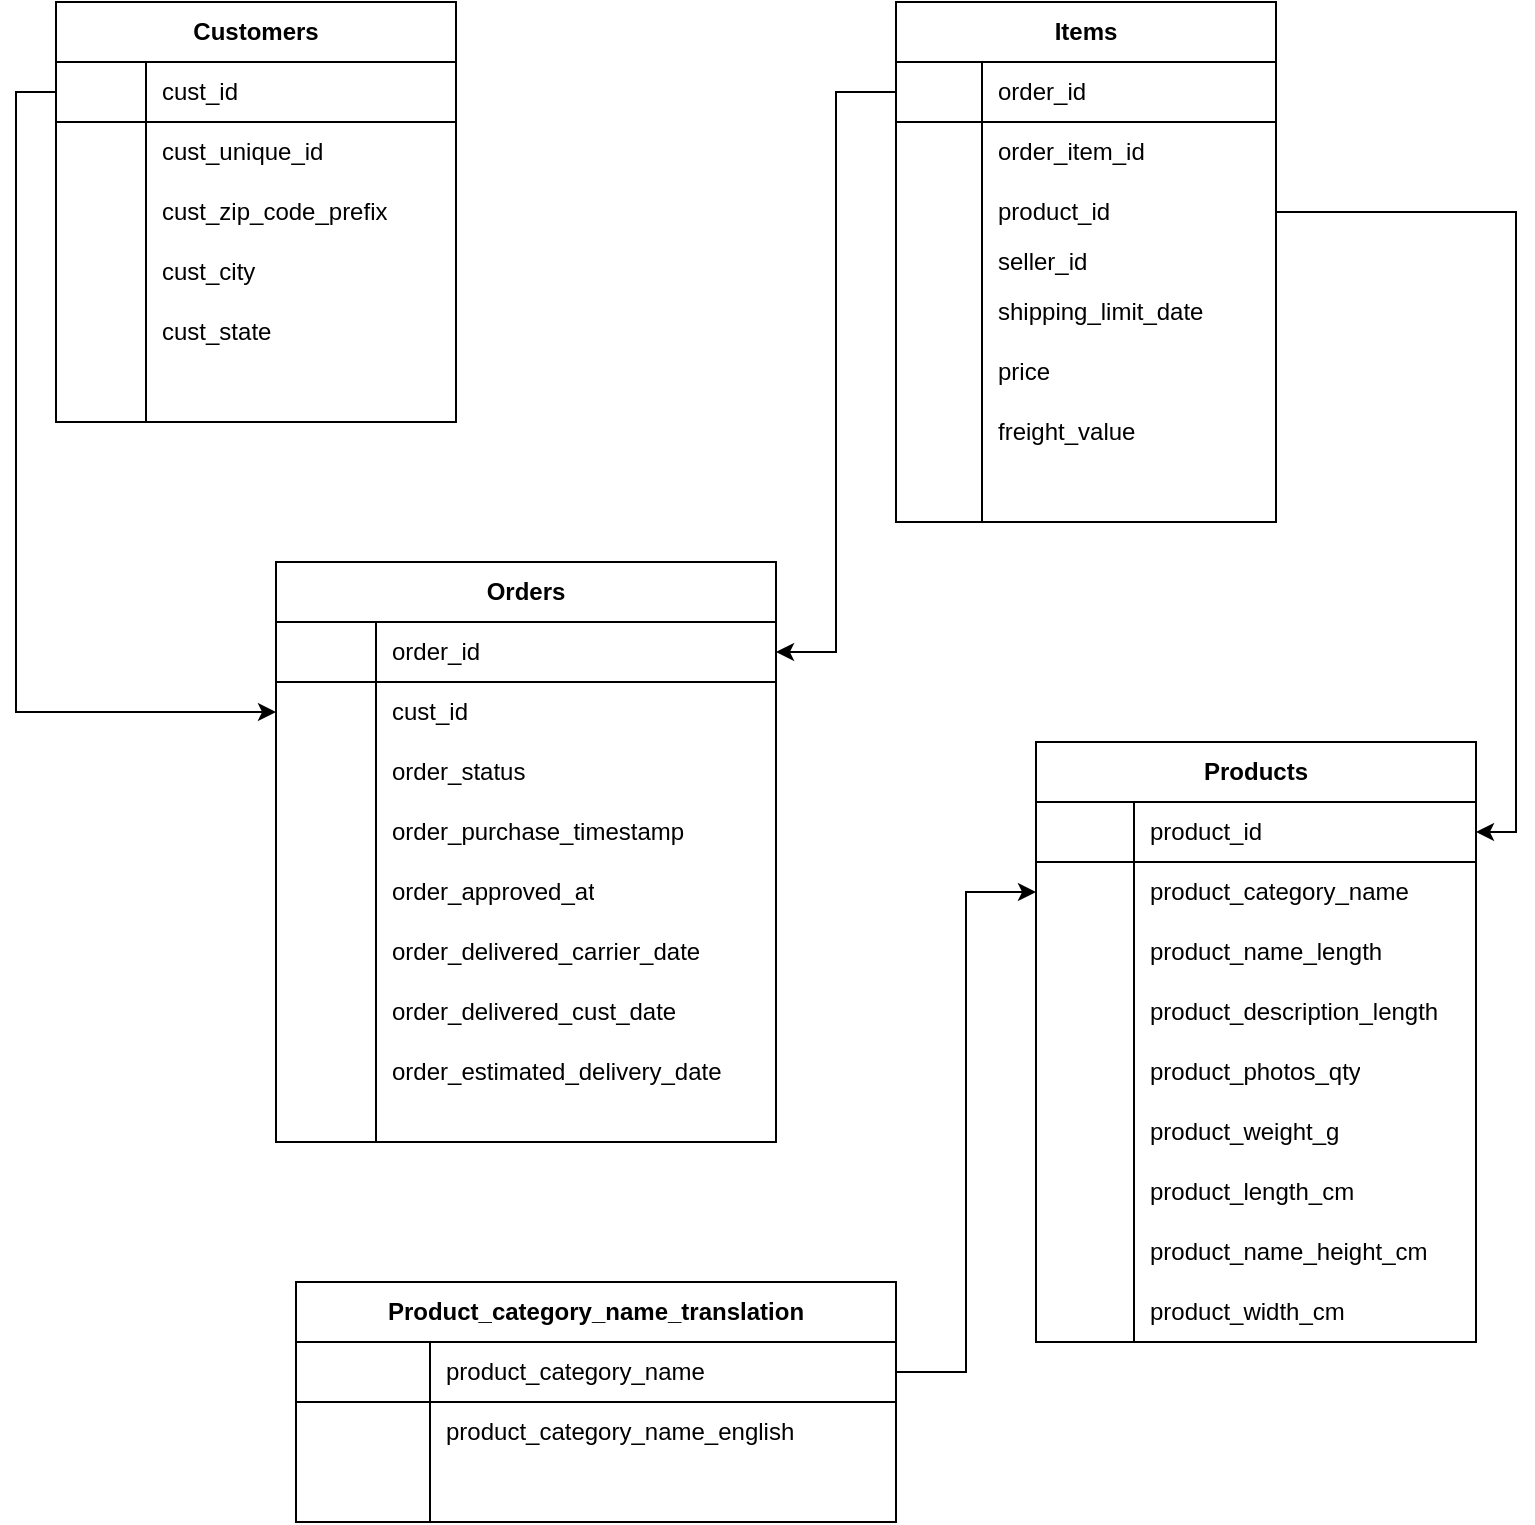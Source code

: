 <mxfile version="14.4.4" type="github">
  <diagram id="C5RBs43oDa-KdzZeNtuy" name="Page-1">
    <mxGraphModel dx="1240" dy="696" grid="1" gridSize="10" guides="1" tooltips="1" connect="1" arrows="1" fold="1" page="1" pageScale="1" pageWidth="827" pageHeight="1169" math="0" shadow="0">
      <root>
        <mxCell id="WIyWlLk6GJQsqaUBKTNV-0" />
        <mxCell id="WIyWlLk6GJQsqaUBKTNV-1" parent="WIyWlLk6GJQsqaUBKTNV-0" />
        <mxCell id="HVK-oZ0yUY1epJZodC2B-87" value="Customers" style="shape=table;html=1;whiteSpace=wrap;startSize=30;container=1;collapsible=0;childLayout=tableLayout;fixedRows=1;rowLines=0;fontStyle=1;align=center;" vertex="1" parent="WIyWlLk6GJQsqaUBKTNV-1">
          <mxGeometry x="80" y="120" width="200" height="210" as="geometry" />
        </mxCell>
        <mxCell id="HVK-oZ0yUY1epJZodC2B-88" value="" style="shape=partialRectangle;html=1;whiteSpace=wrap;collapsible=0;dropTarget=0;pointerEvents=0;fillColor=none;top=0;left=0;bottom=1;right=0;points=[[0,0.5],[1,0.5]];portConstraint=eastwest;" vertex="1" parent="HVK-oZ0yUY1epJZodC2B-87">
          <mxGeometry y="30" width="200" height="30" as="geometry" />
        </mxCell>
        <mxCell id="HVK-oZ0yUY1epJZodC2B-89" value="" style="shape=partialRectangle;html=1;whiteSpace=wrap;connectable=0;fillColor=none;top=0;left=0;bottom=0;right=0;overflow=hidden;" vertex="1" parent="HVK-oZ0yUY1epJZodC2B-88">
          <mxGeometry width="45" height="30" as="geometry" />
        </mxCell>
        <mxCell id="HVK-oZ0yUY1epJZodC2B-90" value="cust_id" style="shape=partialRectangle;html=1;whiteSpace=wrap;connectable=0;fillColor=none;top=0;left=0;bottom=0;right=0;align=left;spacingLeft=6;overflow=hidden;" vertex="1" parent="HVK-oZ0yUY1epJZodC2B-88">
          <mxGeometry x="45" width="155" height="30" as="geometry" />
        </mxCell>
        <mxCell id="HVK-oZ0yUY1epJZodC2B-91" value="" style="shape=partialRectangle;html=1;whiteSpace=wrap;collapsible=0;dropTarget=0;pointerEvents=0;fillColor=none;top=0;left=0;bottom=0;right=0;points=[[0,0.5],[1,0.5]];portConstraint=eastwest;" vertex="1" parent="HVK-oZ0yUY1epJZodC2B-87">
          <mxGeometry y="60" width="200" height="30" as="geometry" />
        </mxCell>
        <mxCell id="HVK-oZ0yUY1epJZodC2B-92" value="" style="shape=partialRectangle;html=1;whiteSpace=wrap;connectable=0;fillColor=none;top=0;left=0;bottom=0;right=0;overflow=hidden;" vertex="1" parent="HVK-oZ0yUY1epJZodC2B-91">
          <mxGeometry width="45" height="30" as="geometry" />
        </mxCell>
        <mxCell id="HVK-oZ0yUY1epJZodC2B-93" value="cust_unique_id" style="shape=partialRectangle;html=1;whiteSpace=wrap;connectable=0;fillColor=none;top=0;left=0;bottom=0;right=0;align=left;spacingLeft=6;overflow=hidden;" vertex="1" parent="HVK-oZ0yUY1epJZodC2B-91">
          <mxGeometry x="45" width="155" height="30" as="geometry" />
        </mxCell>
        <mxCell id="HVK-oZ0yUY1epJZodC2B-94" value="" style="shape=partialRectangle;html=1;whiteSpace=wrap;collapsible=0;dropTarget=0;pointerEvents=0;fillColor=none;top=0;left=0;bottom=0;right=0;points=[[0,0.5],[1,0.5]];portConstraint=eastwest;" vertex="1" parent="HVK-oZ0yUY1epJZodC2B-87">
          <mxGeometry y="90" width="200" height="30" as="geometry" />
        </mxCell>
        <mxCell id="HVK-oZ0yUY1epJZodC2B-95" value="" style="shape=partialRectangle;html=1;whiteSpace=wrap;connectable=0;fillColor=none;top=0;left=0;bottom=0;right=0;overflow=hidden;" vertex="1" parent="HVK-oZ0yUY1epJZodC2B-94">
          <mxGeometry width="45" height="30" as="geometry" />
        </mxCell>
        <mxCell id="HVK-oZ0yUY1epJZodC2B-96" value="cust_zip_code_prefix" style="shape=partialRectangle;html=1;whiteSpace=wrap;connectable=0;fillColor=none;top=0;left=0;bottom=0;right=0;align=left;spacingLeft=6;overflow=hidden;" vertex="1" parent="HVK-oZ0yUY1epJZodC2B-94">
          <mxGeometry x="45" width="155" height="30" as="geometry" />
        </mxCell>
        <mxCell id="HVK-oZ0yUY1epJZodC2B-97" value="" style="shape=partialRectangle;html=1;whiteSpace=wrap;collapsible=0;dropTarget=0;pointerEvents=0;fillColor=none;top=0;left=0;bottom=0;right=0;points=[[0,0.5],[1,0.5]];portConstraint=eastwest;" vertex="1" parent="HVK-oZ0yUY1epJZodC2B-87">
          <mxGeometry y="120" width="200" height="30" as="geometry" />
        </mxCell>
        <mxCell id="HVK-oZ0yUY1epJZodC2B-98" value="" style="shape=partialRectangle;html=1;whiteSpace=wrap;connectable=0;fillColor=none;top=0;left=0;bottom=0;right=0;overflow=hidden;" vertex="1" parent="HVK-oZ0yUY1epJZodC2B-97">
          <mxGeometry width="45" height="30" as="geometry" />
        </mxCell>
        <mxCell id="HVK-oZ0yUY1epJZodC2B-99" value="cust_city" style="shape=partialRectangle;html=1;whiteSpace=wrap;connectable=0;fillColor=none;top=0;left=0;bottom=0;right=0;align=left;spacingLeft=6;overflow=hidden;" vertex="1" parent="HVK-oZ0yUY1epJZodC2B-97">
          <mxGeometry x="45" width="155" height="30" as="geometry" />
        </mxCell>
        <mxCell id="HVK-oZ0yUY1epJZodC2B-113" value="" style="shape=partialRectangle;html=1;whiteSpace=wrap;collapsible=0;dropTarget=0;pointerEvents=0;fillColor=none;top=0;left=0;bottom=0;right=0;points=[[0,0.5],[1,0.5]];portConstraint=eastwest;" vertex="1" parent="HVK-oZ0yUY1epJZodC2B-87">
          <mxGeometry y="150" width="200" height="30" as="geometry" />
        </mxCell>
        <mxCell id="HVK-oZ0yUY1epJZodC2B-114" value="" style="shape=partialRectangle;html=1;whiteSpace=wrap;connectable=0;fillColor=none;top=0;left=0;bottom=0;right=0;overflow=hidden;" vertex="1" parent="HVK-oZ0yUY1epJZodC2B-113">
          <mxGeometry width="45" height="30" as="geometry" />
        </mxCell>
        <mxCell id="HVK-oZ0yUY1epJZodC2B-115" value="cust_state" style="shape=partialRectangle;html=1;whiteSpace=wrap;connectable=0;fillColor=none;top=0;left=0;bottom=0;right=0;align=left;spacingLeft=6;overflow=hidden;" vertex="1" parent="HVK-oZ0yUY1epJZodC2B-113">
          <mxGeometry x="45" width="155" height="30" as="geometry" />
        </mxCell>
        <mxCell id="HVK-oZ0yUY1epJZodC2B-116" value="" style="shape=partialRectangle;html=1;whiteSpace=wrap;collapsible=0;dropTarget=0;pointerEvents=0;fillColor=none;top=0;left=0;bottom=0;right=0;points=[[0,0.5],[1,0.5]];portConstraint=eastwest;" vertex="1" parent="HVK-oZ0yUY1epJZodC2B-87">
          <mxGeometry y="180" width="200" height="30" as="geometry" />
        </mxCell>
        <mxCell id="HVK-oZ0yUY1epJZodC2B-117" value="" style="shape=partialRectangle;html=1;whiteSpace=wrap;connectable=0;fillColor=none;top=0;left=0;bottom=0;right=0;overflow=hidden;" vertex="1" parent="HVK-oZ0yUY1epJZodC2B-116">
          <mxGeometry width="45" height="30" as="geometry" />
        </mxCell>
        <mxCell id="HVK-oZ0yUY1epJZodC2B-118" value="" style="shape=partialRectangle;html=1;whiteSpace=wrap;connectable=0;fillColor=none;top=0;left=0;bottom=0;right=0;align=left;spacingLeft=6;overflow=hidden;" vertex="1" parent="HVK-oZ0yUY1epJZodC2B-116">
          <mxGeometry x="45" width="155" height="30" as="geometry" />
        </mxCell>
        <mxCell id="HVK-oZ0yUY1epJZodC2B-119" value="Items" style="shape=table;html=1;whiteSpace=wrap;startSize=30;container=1;collapsible=0;childLayout=tableLayout;fixedRows=1;rowLines=0;fontStyle=1;align=center;" vertex="1" parent="WIyWlLk6GJQsqaUBKTNV-1">
          <mxGeometry x="500" y="120" width="190" height="260" as="geometry" />
        </mxCell>
        <mxCell id="HVK-oZ0yUY1epJZodC2B-120" value="" style="shape=partialRectangle;html=1;whiteSpace=wrap;collapsible=0;dropTarget=0;pointerEvents=0;fillColor=none;top=0;left=0;bottom=1;right=0;points=[[0,0.5],[1,0.5]];portConstraint=eastwest;" vertex="1" parent="HVK-oZ0yUY1epJZodC2B-119">
          <mxGeometry y="30" width="190" height="30" as="geometry" />
        </mxCell>
        <mxCell id="HVK-oZ0yUY1epJZodC2B-121" value="" style="shape=partialRectangle;html=1;whiteSpace=wrap;connectable=0;fillColor=none;top=0;left=0;bottom=0;right=0;overflow=hidden;" vertex="1" parent="HVK-oZ0yUY1epJZodC2B-120">
          <mxGeometry width="43" height="30" as="geometry" />
        </mxCell>
        <mxCell id="HVK-oZ0yUY1epJZodC2B-122" value="order_id" style="shape=partialRectangle;html=1;whiteSpace=wrap;connectable=0;fillColor=none;top=0;left=0;bottom=0;right=0;align=left;spacingLeft=6;overflow=hidden;" vertex="1" parent="HVK-oZ0yUY1epJZodC2B-120">
          <mxGeometry x="43" width="147" height="30" as="geometry" />
        </mxCell>
        <mxCell id="HVK-oZ0yUY1epJZodC2B-123" value="" style="shape=partialRectangle;html=1;whiteSpace=wrap;collapsible=0;dropTarget=0;pointerEvents=0;fillColor=none;top=0;left=0;bottom=0;right=0;points=[[0,0.5],[1,0.5]];portConstraint=eastwest;" vertex="1" parent="HVK-oZ0yUY1epJZodC2B-119">
          <mxGeometry y="60" width="190" height="30" as="geometry" />
        </mxCell>
        <mxCell id="HVK-oZ0yUY1epJZodC2B-124" value="" style="shape=partialRectangle;html=1;whiteSpace=wrap;connectable=0;fillColor=none;top=0;left=0;bottom=0;right=0;overflow=hidden;" vertex="1" parent="HVK-oZ0yUY1epJZodC2B-123">
          <mxGeometry width="43" height="30" as="geometry" />
        </mxCell>
        <mxCell id="HVK-oZ0yUY1epJZodC2B-125" value="order_item_id" style="shape=partialRectangle;html=1;whiteSpace=wrap;connectable=0;fillColor=none;top=0;left=0;bottom=0;right=0;align=left;spacingLeft=6;overflow=hidden;" vertex="1" parent="HVK-oZ0yUY1epJZodC2B-123">
          <mxGeometry x="43" width="147" height="30" as="geometry" />
        </mxCell>
        <mxCell id="HVK-oZ0yUY1epJZodC2B-126" value="" style="shape=partialRectangle;html=1;whiteSpace=wrap;collapsible=0;dropTarget=0;pointerEvents=0;fillColor=none;top=0;left=0;bottom=0;right=0;points=[[0,0.5],[1,0.5]];portConstraint=eastwest;" vertex="1" parent="HVK-oZ0yUY1epJZodC2B-119">
          <mxGeometry y="90" width="190" height="30" as="geometry" />
        </mxCell>
        <mxCell id="HVK-oZ0yUY1epJZodC2B-127" value="" style="shape=partialRectangle;html=1;whiteSpace=wrap;connectable=0;fillColor=none;top=0;left=0;bottom=0;right=0;overflow=hidden;" vertex="1" parent="HVK-oZ0yUY1epJZodC2B-126">
          <mxGeometry width="43" height="30" as="geometry" />
        </mxCell>
        <mxCell id="HVK-oZ0yUY1epJZodC2B-128" value="product_id" style="shape=partialRectangle;html=1;whiteSpace=wrap;connectable=0;fillColor=none;top=0;left=0;bottom=0;right=0;align=left;spacingLeft=6;overflow=hidden;" vertex="1" parent="HVK-oZ0yUY1epJZodC2B-126">
          <mxGeometry x="43" width="147" height="30" as="geometry" />
        </mxCell>
        <mxCell id="HVK-oZ0yUY1epJZodC2B-129" value="" style="shape=partialRectangle;html=1;whiteSpace=wrap;collapsible=0;dropTarget=0;pointerEvents=0;fillColor=none;top=0;left=0;bottom=0;right=0;points=[[0,0.5],[1,0.5]];portConstraint=eastwest;" vertex="1" parent="HVK-oZ0yUY1epJZodC2B-119">
          <mxGeometry y="120" width="190" height="20" as="geometry" />
        </mxCell>
        <mxCell id="HVK-oZ0yUY1epJZodC2B-130" value="" style="shape=partialRectangle;html=1;whiteSpace=wrap;connectable=0;fillColor=none;top=0;left=0;bottom=0;right=0;overflow=hidden;" vertex="1" parent="HVK-oZ0yUY1epJZodC2B-129">
          <mxGeometry width="43" height="20" as="geometry" />
        </mxCell>
        <mxCell id="HVK-oZ0yUY1epJZodC2B-131" value="seller_id" style="shape=partialRectangle;html=1;whiteSpace=wrap;connectable=0;fillColor=none;top=0;left=0;bottom=0;right=0;align=left;spacingLeft=6;overflow=hidden;" vertex="1" parent="HVK-oZ0yUY1epJZodC2B-129">
          <mxGeometry x="43" width="147" height="20" as="geometry" />
        </mxCell>
        <mxCell id="HVK-oZ0yUY1epJZodC2B-132" value="" style="shape=partialRectangle;html=1;whiteSpace=wrap;collapsible=0;dropTarget=0;pointerEvents=0;fillColor=none;top=0;left=0;bottom=0;right=0;points=[[0,0.5],[1,0.5]];portConstraint=eastwest;" vertex="1" parent="HVK-oZ0yUY1epJZodC2B-119">
          <mxGeometry y="140" width="190" height="30" as="geometry" />
        </mxCell>
        <mxCell id="HVK-oZ0yUY1epJZodC2B-133" value="" style="shape=partialRectangle;html=1;whiteSpace=wrap;connectable=0;fillColor=none;top=0;left=0;bottom=0;right=0;overflow=hidden;" vertex="1" parent="HVK-oZ0yUY1epJZodC2B-132">
          <mxGeometry width="43" height="30" as="geometry" />
        </mxCell>
        <mxCell id="HVK-oZ0yUY1epJZodC2B-134" value="shipping_limit_date" style="shape=partialRectangle;html=1;whiteSpace=wrap;connectable=0;fillColor=none;top=0;left=0;bottom=0;right=0;align=left;spacingLeft=6;overflow=hidden;" vertex="1" parent="HVK-oZ0yUY1epJZodC2B-132">
          <mxGeometry x="43" width="147" height="30" as="geometry" />
        </mxCell>
        <mxCell id="HVK-oZ0yUY1epJZodC2B-141" value="" style="shape=partialRectangle;html=1;whiteSpace=wrap;collapsible=0;dropTarget=0;pointerEvents=0;fillColor=none;top=0;left=0;bottom=0;right=0;points=[[0,0.5],[1,0.5]];portConstraint=eastwest;" vertex="1" parent="HVK-oZ0yUY1epJZodC2B-119">
          <mxGeometry y="170" width="190" height="30" as="geometry" />
        </mxCell>
        <mxCell id="HVK-oZ0yUY1epJZodC2B-142" value="" style="shape=partialRectangle;html=1;whiteSpace=wrap;connectable=0;fillColor=none;top=0;left=0;bottom=0;right=0;overflow=hidden;" vertex="1" parent="HVK-oZ0yUY1epJZodC2B-141">
          <mxGeometry width="43" height="30" as="geometry" />
        </mxCell>
        <mxCell id="HVK-oZ0yUY1epJZodC2B-143" value="price" style="shape=partialRectangle;html=1;whiteSpace=wrap;connectable=0;fillColor=none;top=0;left=0;bottom=0;right=0;align=left;spacingLeft=6;overflow=hidden;" vertex="1" parent="HVK-oZ0yUY1epJZodC2B-141">
          <mxGeometry x="43" width="147" height="30" as="geometry" />
        </mxCell>
        <mxCell id="HVK-oZ0yUY1epJZodC2B-172" value="" style="shape=partialRectangle;html=1;whiteSpace=wrap;collapsible=0;dropTarget=0;pointerEvents=0;fillColor=none;top=0;left=0;bottom=0;right=0;points=[[0,0.5],[1,0.5]];portConstraint=eastwest;" vertex="1" parent="HVK-oZ0yUY1epJZodC2B-119">
          <mxGeometry y="200" width="190" height="30" as="geometry" />
        </mxCell>
        <mxCell id="HVK-oZ0yUY1epJZodC2B-173" value="" style="shape=partialRectangle;html=1;whiteSpace=wrap;connectable=0;fillColor=none;top=0;left=0;bottom=0;right=0;overflow=hidden;" vertex="1" parent="HVK-oZ0yUY1epJZodC2B-172">
          <mxGeometry width="43" height="30" as="geometry" />
        </mxCell>
        <mxCell id="HVK-oZ0yUY1epJZodC2B-174" value="freight_value" style="shape=partialRectangle;html=1;whiteSpace=wrap;connectable=0;fillColor=none;top=0;left=0;bottom=0;right=0;align=left;spacingLeft=6;overflow=hidden;" vertex="1" parent="HVK-oZ0yUY1epJZodC2B-172">
          <mxGeometry x="43" width="147" height="30" as="geometry" />
        </mxCell>
        <mxCell id="HVK-oZ0yUY1epJZodC2B-135" value="" style="shape=partialRectangle;html=1;whiteSpace=wrap;collapsible=0;dropTarget=0;pointerEvents=0;fillColor=none;top=0;left=0;bottom=0;right=0;points=[[0,0.5],[1,0.5]];portConstraint=eastwest;" vertex="1" parent="HVK-oZ0yUY1epJZodC2B-119">
          <mxGeometry y="230" width="190" height="30" as="geometry" />
        </mxCell>
        <mxCell id="HVK-oZ0yUY1epJZodC2B-136" value="" style="shape=partialRectangle;html=1;whiteSpace=wrap;connectable=0;fillColor=none;top=0;left=0;bottom=0;right=0;overflow=hidden;" vertex="1" parent="HVK-oZ0yUY1epJZodC2B-135">
          <mxGeometry width="43" height="30" as="geometry" />
        </mxCell>
        <mxCell id="HVK-oZ0yUY1epJZodC2B-137" value="" style="shape=partialRectangle;html=1;whiteSpace=wrap;connectable=0;fillColor=none;top=0;left=0;bottom=0;right=0;align=left;spacingLeft=6;overflow=hidden;" vertex="1" parent="HVK-oZ0yUY1epJZodC2B-135">
          <mxGeometry x="43" width="147" height="30" as="geometry" />
        </mxCell>
        <mxCell id="HVK-oZ0yUY1epJZodC2B-144" value="Orders" style="shape=table;html=1;whiteSpace=wrap;startSize=30;container=1;collapsible=0;childLayout=tableLayout;fixedRows=1;rowLines=0;fontStyle=1;align=center;" vertex="1" parent="WIyWlLk6GJQsqaUBKTNV-1">
          <mxGeometry x="190" y="400" width="250" height="290" as="geometry" />
        </mxCell>
        <mxCell id="HVK-oZ0yUY1epJZodC2B-145" value="" style="shape=partialRectangle;html=1;whiteSpace=wrap;collapsible=0;dropTarget=0;pointerEvents=0;fillColor=none;top=0;left=0;bottom=1;right=0;points=[[0,0.5],[1,0.5]];portConstraint=eastwest;" vertex="1" parent="HVK-oZ0yUY1epJZodC2B-144">
          <mxGeometry y="30" width="250" height="30" as="geometry" />
        </mxCell>
        <mxCell id="HVK-oZ0yUY1epJZodC2B-146" value="" style="shape=partialRectangle;html=1;whiteSpace=wrap;connectable=0;fillColor=none;top=0;left=0;bottom=0;right=0;overflow=hidden;" vertex="1" parent="HVK-oZ0yUY1epJZodC2B-145">
          <mxGeometry width="50" height="30" as="geometry" />
        </mxCell>
        <mxCell id="HVK-oZ0yUY1epJZodC2B-147" value="order_id" style="shape=partialRectangle;html=1;whiteSpace=wrap;connectable=0;fillColor=none;top=0;left=0;bottom=0;right=0;align=left;spacingLeft=6;overflow=hidden;" vertex="1" parent="HVK-oZ0yUY1epJZodC2B-145">
          <mxGeometry x="50" width="200" height="30" as="geometry" />
        </mxCell>
        <mxCell id="HVK-oZ0yUY1epJZodC2B-148" value="" style="shape=partialRectangle;html=1;whiteSpace=wrap;collapsible=0;dropTarget=0;pointerEvents=0;fillColor=none;top=0;left=0;bottom=0;right=0;points=[[0,0.5],[1,0.5]];portConstraint=eastwest;" vertex="1" parent="HVK-oZ0yUY1epJZodC2B-144">
          <mxGeometry y="60" width="250" height="30" as="geometry" />
        </mxCell>
        <mxCell id="HVK-oZ0yUY1epJZodC2B-149" value="" style="shape=partialRectangle;html=1;whiteSpace=wrap;connectable=0;fillColor=none;top=0;left=0;bottom=0;right=0;overflow=hidden;" vertex="1" parent="HVK-oZ0yUY1epJZodC2B-148">
          <mxGeometry width="50" height="30" as="geometry" />
        </mxCell>
        <mxCell id="HVK-oZ0yUY1epJZodC2B-150" value="cust_id" style="shape=partialRectangle;html=1;whiteSpace=wrap;connectable=0;fillColor=none;top=0;left=0;bottom=0;right=0;align=left;spacingLeft=6;overflow=hidden;" vertex="1" parent="HVK-oZ0yUY1epJZodC2B-148">
          <mxGeometry x="50" width="200" height="30" as="geometry" />
        </mxCell>
        <mxCell id="HVK-oZ0yUY1epJZodC2B-151" value="" style="shape=partialRectangle;html=1;whiteSpace=wrap;collapsible=0;dropTarget=0;pointerEvents=0;fillColor=none;top=0;left=0;bottom=0;right=0;points=[[0,0.5],[1,0.5]];portConstraint=eastwest;" vertex="1" parent="HVK-oZ0yUY1epJZodC2B-144">
          <mxGeometry y="90" width="250" height="30" as="geometry" />
        </mxCell>
        <mxCell id="HVK-oZ0yUY1epJZodC2B-152" value="" style="shape=partialRectangle;html=1;whiteSpace=wrap;connectable=0;fillColor=none;top=0;left=0;bottom=0;right=0;overflow=hidden;" vertex="1" parent="HVK-oZ0yUY1epJZodC2B-151">
          <mxGeometry width="50" height="30" as="geometry" />
        </mxCell>
        <mxCell id="HVK-oZ0yUY1epJZodC2B-153" value="order_status" style="shape=partialRectangle;html=1;whiteSpace=wrap;connectable=0;fillColor=none;top=0;left=0;bottom=0;right=0;align=left;spacingLeft=6;overflow=hidden;" vertex="1" parent="HVK-oZ0yUY1epJZodC2B-151">
          <mxGeometry x="50" width="200" height="30" as="geometry" />
        </mxCell>
        <mxCell id="HVK-oZ0yUY1epJZodC2B-154" value="" style="shape=partialRectangle;html=1;whiteSpace=wrap;collapsible=0;dropTarget=0;pointerEvents=0;fillColor=none;top=0;left=0;bottom=0;right=0;points=[[0,0.5],[1,0.5]];portConstraint=eastwest;" vertex="1" parent="HVK-oZ0yUY1epJZodC2B-144">
          <mxGeometry y="120" width="250" height="30" as="geometry" />
        </mxCell>
        <mxCell id="HVK-oZ0yUY1epJZodC2B-155" value="" style="shape=partialRectangle;html=1;whiteSpace=wrap;connectable=0;fillColor=none;top=0;left=0;bottom=0;right=0;overflow=hidden;" vertex="1" parent="HVK-oZ0yUY1epJZodC2B-154">
          <mxGeometry width="50" height="30" as="geometry" />
        </mxCell>
        <mxCell id="HVK-oZ0yUY1epJZodC2B-156" value="order_purchase_timestamp" style="shape=partialRectangle;html=1;whiteSpace=wrap;connectable=0;fillColor=none;top=0;left=0;bottom=0;right=0;align=left;spacingLeft=6;overflow=hidden;" vertex="1" parent="HVK-oZ0yUY1epJZodC2B-154">
          <mxGeometry x="50" width="200" height="30" as="geometry" />
        </mxCell>
        <mxCell id="HVK-oZ0yUY1epJZodC2B-157" value="" style="shape=partialRectangle;html=1;whiteSpace=wrap;collapsible=0;dropTarget=0;pointerEvents=0;fillColor=none;top=0;left=0;bottom=0;right=0;points=[[0,0.5],[1,0.5]];portConstraint=eastwest;" vertex="1" parent="HVK-oZ0yUY1epJZodC2B-144">
          <mxGeometry y="150" width="250" height="30" as="geometry" />
        </mxCell>
        <mxCell id="HVK-oZ0yUY1epJZodC2B-158" value="" style="shape=partialRectangle;html=1;whiteSpace=wrap;connectable=0;fillColor=none;top=0;left=0;bottom=0;right=0;overflow=hidden;" vertex="1" parent="HVK-oZ0yUY1epJZodC2B-157">
          <mxGeometry width="50" height="30" as="geometry" />
        </mxCell>
        <mxCell id="HVK-oZ0yUY1epJZodC2B-159" value="order_approved_at" style="shape=partialRectangle;html=1;whiteSpace=wrap;connectable=0;fillColor=none;top=0;left=0;bottom=0;right=0;align=left;spacingLeft=6;overflow=hidden;" vertex="1" parent="HVK-oZ0yUY1epJZodC2B-157">
          <mxGeometry x="50" width="200" height="30" as="geometry" />
        </mxCell>
        <mxCell id="HVK-oZ0yUY1epJZodC2B-175" value="" style="shape=partialRectangle;html=1;whiteSpace=wrap;collapsible=0;dropTarget=0;pointerEvents=0;fillColor=none;top=0;left=0;bottom=0;right=0;points=[[0,0.5],[1,0.5]];portConstraint=eastwest;" vertex="1" parent="HVK-oZ0yUY1epJZodC2B-144">
          <mxGeometry y="180" width="250" height="30" as="geometry" />
        </mxCell>
        <mxCell id="HVK-oZ0yUY1epJZodC2B-176" value="" style="shape=partialRectangle;html=1;whiteSpace=wrap;connectable=0;fillColor=none;top=0;left=0;bottom=0;right=0;overflow=hidden;" vertex="1" parent="HVK-oZ0yUY1epJZodC2B-175">
          <mxGeometry width="50" height="30" as="geometry" />
        </mxCell>
        <mxCell id="HVK-oZ0yUY1epJZodC2B-177" value="order_delivered_carrier_date" style="shape=partialRectangle;html=1;whiteSpace=wrap;connectable=0;fillColor=none;top=0;left=0;bottom=0;right=0;align=left;spacingLeft=6;overflow=hidden;" vertex="1" parent="HVK-oZ0yUY1epJZodC2B-175">
          <mxGeometry x="50" width="200" height="30" as="geometry" />
        </mxCell>
        <mxCell id="HVK-oZ0yUY1epJZodC2B-160" value="" style="shape=partialRectangle;html=1;whiteSpace=wrap;collapsible=0;dropTarget=0;pointerEvents=0;fillColor=none;top=0;left=0;bottom=0;right=0;points=[[0,0.5],[1,0.5]];portConstraint=eastwest;" vertex="1" parent="HVK-oZ0yUY1epJZodC2B-144">
          <mxGeometry y="210" width="250" height="30" as="geometry" />
        </mxCell>
        <mxCell id="HVK-oZ0yUY1epJZodC2B-161" value="" style="shape=partialRectangle;html=1;whiteSpace=wrap;connectable=0;fillColor=none;top=0;left=0;bottom=0;right=0;overflow=hidden;" vertex="1" parent="HVK-oZ0yUY1epJZodC2B-160">
          <mxGeometry width="50" height="30" as="geometry" />
        </mxCell>
        <mxCell id="HVK-oZ0yUY1epJZodC2B-162" value="order_delivered_cust_date" style="shape=partialRectangle;html=1;whiteSpace=wrap;connectable=0;fillColor=none;top=0;left=0;bottom=0;right=0;align=left;spacingLeft=6;overflow=hidden;" vertex="1" parent="HVK-oZ0yUY1epJZodC2B-160">
          <mxGeometry x="50" width="200" height="30" as="geometry" />
        </mxCell>
        <mxCell id="HVK-oZ0yUY1epJZodC2B-178" value="" style="shape=partialRectangle;html=1;whiteSpace=wrap;collapsible=0;dropTarget=0;pointerEvents=0;fillColor=none;top=0;left=0;bottom=0;right=0;points=[[0,0.5],[1,0.5]];portConstraint=eastwest;" vertex="1" parent="HVK-oZ0yUY1epJZodC2B-144">
          <mxGeometry y="240" width="250" height="30" as="geometry" />
        </mxCell>
        <mxCell id="HVK-oZ0yUY1epJZodC2B-179" value="" style="shape=partialRectangle;html=1;whiteSpace=wrap;connectable=0;fillColor=none;top=0;left=0;bottom=0;right=0;overflow=hidden;" vertex="1" parent="HVK-oZ0yUY1epJZodC2B-178">
          <mxGeometry width="50" height="30" as="geometry" />
        </mxCell>
        <mxCell id="HVK-oZ0yUY1epJZodC2B-180" value="order_estimated_delivery_date" style="shape=partialRectangle;html=1;whiteSpace=wrap;connectable=0;fillColor=none;top=0;left=0;bottom=0;right=0;align=left;spacingLeft=6;overflow=hidden;" vertex="1" parent="HVK-oZ0yUY1epJZodC2B-178">
          <mxGeometry x="50" width="200" height="30" as="geometry" />
        </mxCell>
        <mxCell id="HVK-oZ0yUY1epJZodC2B-163" value="" style="shape=partialRectangle;html=1;whiteSpace=wrap;collapsible=0;dropTarget=0;pointerEvents=0;fillColor=none;top=0;left=0;bottom=0;right=0;points=[[0,0.5],[1,0.5]];portConstraint=eastwest;" vertex="1" parent="HVK-oZ0yUY1epJZodC2B-144">
          <mxGeometry y="270" width="250" height="20" as="geometry" />
        </mxCell>
        <mxCell id="HVK-oZ0yUY1epJZodC2B-164" value="" style="shape=partialRectangle;html=1;whiteSpace=wrap;connectable=0;fillColor=none;top=0;left=0;bottom=0;right=0;overflow=hidden;" vertex="1" parent="HVK-oZ0yUY1epJZodC2B-163">
          <mxGeometry width="50" height="20" as="geometry" />
        </mxCell>
        <mxCell id="HVK-oZ0yUY1epJZodC2B-165" value="" style="shape=partialRectangle;html=1;whiteSpace=wrap;connectable=0;fillColor=none;top=0;left=0;bottom=0;right=0;align=left;spacingLeft=6;overflow=hidden;" vertex="1" parent="HVK-oZ0yUY1epJZodC2B-163">
          <mxGeometry x="50" width="200" height="20" as="geometry" />
        </mxCell>
        <mxCell id="HVK-oZ0yUY1epJZodC2B-181" value="Products" style="shape=table;html=1;whiteSpace=wrap;startSize=30;container=1;collapsible=0;childLayout=tableLayout;fixedRows=1;rowLines=0;fontStyle=1;align=center;" vertex="1" parent="WIyWlLk6GJQsqaUBKTNV-1">
          <mxGeometry x="570" y="490" width="220" height="300" as="geometry" />
        </mxCell>
        <mxCell id="HVK-oZ0yUY1epJZodC2B-182" value="" style="shape=partialRectangle;html=1;whiteSpace=wrap;collapsible=0;dropTarget=0;pointerEvents=0;fillColor=none;top=0;left=0;bottom=1;right=0;points=[[0,0.5],[1,0.5]];portConstraint=eastwest;" vertex="1" parent="HVK-oZ0yUY1epJZodC2B-181">
          <mxGeometry y="30" width="220" height="30" as="geometry" />
        </mxCell>
        <mxCell id="HVK-oZ0yUY1epJZodC2B-183" value="" style="shape=partialRectangle;html=1;whiteSpace=wrap;connectable=0;fillColor=none;top=0;left=0;bottom=0;right=0;overflow=hidden;" vertex="1" parent="HVK-oZ0yUY1epJZodC2B-182">
          <mxGeometry width="49" height="30" as="geometry" />
        </mxCell>
        <mxCell id="HVK-oZ0yUY1epJZodC2B-184" value="product_id" style="shape=partialRectangle;html=1;whiteSpace=wrap;connectable=0;fillColor=none;top=0;left=0;bottom=0;right=0;align=left;spacingLeft=6;overflow=hidden;" vertex="1" parent="HVK-oZ0yUY1epJZodC2B-182">
          <mxGeometry x="49" width="171" height="30" as="geometry" />
        </mxCell>
        <mxCell id="HVK-oZ0yUY1epJZodC2B-185" value="" style="shape=partialRectangle;html=1;whiteSpace=wrap;collapsible=0;dropTarget=0;pointerEvents=0;fillColor=none;top=0;left=0;bottom=0;right=0;points=[[0,0.5],[1,0.5]];portConstraint=eastwest;" vertex="1" parent="HVK-oZ0yUY1epJZodC2B-181">
          <mxGeometry y="60" width="220" height="30" as="geometry" />
        </mxCell>
        <mxCell id="HVK-oZ0yUY1epJZodC2B-186" value="" style="shape=partialRectangle;html=1;whiteSpace=wrap;connectable=0;fillColor=none;top=0;left=0;bottom=0;right=0;overflow=hidden;" vertex="1" parent="HVK-oZ0yUY1epJZodC2B-185">
          <mxGeometry width="49" height="30" as="geometry" />
        </mxCell>
        <mxCell id="HVK-oZ0yUY1epJZodC2B-187" value="product_category_name" style="shape=partialRectangle;html=1;whiteSpace=wrap;connectable=0;fillColor=none;top=0;left=0;bottom=0;right=0;align=left;spacingLeft=6;overflow=hidden;" vertex="1" parent="HVK-oZ0yUY1epJZodC2B-185">
          <mxGeometry x="49" width="171" height="30" as="geometry" />
        </mxCell>
        <mxCell id="HVK-oZ0yUY1epJZodC2B-188" value="" style="shape=partialRectangle;html=1;whiteSpace=wrap;collapsible=0;dropTarget=0;pointerEvents=0;fillColor=none;top=0;left=0;bottom=0;right=0;points=[[0,0.5],[1,0.5]];portConstraint=eastwest;" vertex="1" parent="HVK-oZ0yUY1epJZodC2B-181">
          <mxGeometry y="90" width="220" height="30" as="geometry" />
        </mxCell>
        <mxCell id="HVK-oZ0yUY1epJZodC2B-189" value="" style="shape=partialRectangle;html=1;whiteSpace=wrap;connectable=0;fillColor=none;top=0;left=0;bottom=0;right=0;overflow=hidden;" vertex="1" parent="HVK-oZ0yUY1epJZodC2B-188">
          <mxGeometry width="49" height="30" as="geometry" />
        </mxCell>
        <mxCell id="HVK-oZ0yUY1epJZodC2B-190" value="product_name_length" style="shape=partialRectangle;html=1;whiteSpace=wrap;connectable=0;fillColor=none;top=0;left=0;bottom=0;right=0;align=left;spacingLeft=6;overflow=hidden;" vertex="1" parent="HVK-oZ0yUY1epJZodC2B-188">
          <mxGeometry x="49" width="171" height="30" as="geometry" />
        </mxCell>
        <mxCell id="HVK-oZ0yUY1epJZodC2B-191" value="" style="shape=partialRectangle;html=1;whiteSpace=wrap;collapsible=0;dropTarget=0;pointerEvents=0;fillColor=none;top=0;left=0;bottom=0;right=0;points=[[0,0.5],[1,0.5]];portConstraint=eastwest;" vertex="1" parent="HVK-oZ0yUY1epJZodC2B-181">
          <mxGeometry y="120" width="220" height="30" as="geometry" />
        </mxCell>
        <mxCell id="HVK-oZ0yUY1epJZodC2B-192" value="" style="shape=partialRectangle;html=1;whiteSpace=wrap;connectable=0;fillColor=none;top=0;left=0;bottom=0;right=0;overflow=hidden;" vertex="1" parent="HVK-oZ0yUY1epJZodC2B-191">
          <mxGeometry width="49" height="30" as="geometry" />
        </mxCell>
        <mxCell id="HVK-oZ0yUY1epJZodC2B-193" value="product_description_length" style="shape=partialRectangle;html=1;whiteSpace=wrap;connectable=0;fillColor=none;top=0;left=0;bottom=0;right=0;align=left;spacingLeft=6;overflow=hidden;" vertex="1" parent="HVK-oZ0yUY1epJZodC2B-191">
          <mxGeometry x="49" width="171" height="30" as="geometry" />
        </mxCell>
        <mxCell id="HVK-oZ0yUY1epJZodC2B-194" value="" style="shape=partialRectangle;html=1;whiteSpace=wrap;collapsible=0;dropTarget=0;pointerEvents=0;fillColor=none;top=0;left=0;bottom=0;right=0;points=[[0,0.5],[1,0.5]];portConstraint=eastwest;" vertex="1" parent="HVK-oZ0yUY1epJZodC2B-181">
          <mxGeometry y="150" width="220" height="30" as="geometry" />
        </mxCell>
        <mxCell id="HVK-oZ0yUY1epJZodC2B-195" value="" style="shape=partialRectangle;html=1;whiteSpace=wrap;connectable=0;fillColor=none;top=0;left=0;bottom=0;right=0;overflow=hidden;" vertex="1" parent="HVK-oZ0yUY1epJZodC2B-194">
          <mxGeometry width="49" height="30" as="geometry" />
        </mxCell>
        <mxCell id="HVK-oZ0yUY1epJZodC2B-196" value="product_photos_qty" style="shape=partialRectangle;html=1;whiteSpace=wrap;connectable=0;fillColor=none;top=0;left=0;bottom=0;right=0;align=left;spacingLeft=6;overflow=hidden;" vertex="1" parent="HVK-oZ0yUY1epJZodC2B-194">
          <mxGeometry x="49" width="171" height="30" as="geometry" />
        </mxCell>
        <mxCell id="HVK-oZ0yUY1epJZodC2B-197" value="" style="shape=partialRectangle;html=1;whiteSpace=wrap;collapsible=0;dropTarget=0;pointerEvents=0;fillColor=none;top=0;left=0;bottom=0;right=0;points=[[0,0.5],[1,0.5]];portConstraint=eastwest;" vertex="1" parent="HVK-oZ0yUY1epJZodC2B-181">
          <mxGeometry y="180" width="220" height="30" as="geometry" />
        </mxCell>
        <mxCell id="HVK-oZ0yUY1epJZodC2B-198" value="" style="shape=partialRectangle;html=1;whiteSpace=wrap;connectable=0;fillColor=none;top=0;left=0;bottom=0;right=0;overflow=hidden;" vertex="1" parent="HVK-oZ0yUY1epJZodC2B-197">
          <mxGeometry width="49" height="30" as="geometry" />
        </mxCell>
        <mxCell id="HVK-oZ0yUY1epJZodC2B-199" value="product_weight_g" style="shape=partialRectangle;html=1;whiteSpace=wrap;connectable=0;fillColor=none;top=0;left=0;bottom=0;right=0;align=left;spacingLeft=6;overflow=hidden;" vertex="1" parent="HVK-oZ0yUY1epJZodC2B-197">
          <mxGeometry x="49" width="171" height="30" as="geometry" />
        </mxCell>
        <mxCell id="HVK-oZ0yUY1epJZodC2B-200" value="" style="shape=partialRectangle;html=1;whiteSpace=wrap;collapsible=0;dropTarget=0;pointerEvents=0;fillColor=none;top=0;left=0;bottom=0;right=0;points=[[0,0.5],[1,0.5]];portConstraint=eastwest;" vertex="1" parent="HVK-oZ0yUY1epJZodC2B-181">
          <mxGeometry y="210" width="220" height="30" as="geometry" />
        </mxCell>
        <mxCell id="HVK-oZ0yUY1epJZodC2B-201" value="" style="shape=partialRectangle;html=1;whiteSpace=wrap;connectable=0;fillColor=none;top=0;left=0;bottom=0;right=0;overflow=hidden;" vertex="1" parent="HVK-oZ0yUY1epJZodC2B-200">
          <mxGeometry width="49" height="30" as="geometry" />
        </mxCell>
        <mxCell id="HVK-oZ0yUY1epJZodC2B-202" value="product_length_cm" style="shape=partialRectangle;html=1;whiteSpace=wrap;connectable=0;fillColor=none;top=0;left=0;bottom=0;right=0;align=left;spacingLeft=6;overflow=hidden;" vertex="1" parent="HVK-oZ0yUY1epJZodC2B-200">
          <mxGeometry x="49" width="171" height="30" as="geometry" />
        </mxCell>
        <mxCell id="HVK-oZ0yUY1epJZodC2B-203" value="" style="shape=partialRectangle;html=1;whiteSpace=wrap;collapsible=0;dropTarget=0;pointerEvents=0;fillColor=none;top=0;left=0;bottom=0;right=0;points=[[0,0.5],[1,0.5]];portConstraint=eastwest;" vertex="1" parent="HVK-oZ0yUY1epJZodC2B-181">
          <mxGeometry y="240" width="220" height="30" as="geometry" />
        </mxCell>
        <mxCell id="HVK-oZ0yUY1epJZodC2B-204" value="" style="shape=partialRectangle;html=1;whiteSpace=wrap;connectable=0;fillColor=none;top=0;left=0;bottom=0;right=0;overflow=hidden;" vertex="1" parent="HVK-oZ0yUY1epJZodC2B-203">
          <mxGeometry width="49" height="30" as="geometry" />
        </mxCell>
        <mxCell id="HVK-oZ0yUY1epJZodC2B-205" value="product_name_height_cm" style="shape=partialRectangle;html=1;whiteSpace=wrap;connectable=0;fillColor=none;top=0;left=0;bottom=0;right=0;align=left;spacingLeft=6;overflow=hidden;" vertex="1" parent="HVK-oZ0yUY1epJZodC2B-203">
          <mxGeometry x="49" width="171" height="30" as="geometry" />
        </mxCell>
        <mxCell id="HVK-oZ0yUY1epJZodC2B-206" value="" style="shape=partialRectangle;html=1;whiteSpace=wrap;collapsible=0;dropTarget=0;pointerEvents=0;fillColor=none;top=0;left=0;bottom=0;right=0;points=[[0,0.5],[1,0.5]];portConstraint=eastwest;" vertex="1" parent="HVK-oZ0yUY1epJZodC2B-181">
          <mxGeometry y="270" width="220" height="30" as="geometry" />
        </mxCell>
        <mxCell id="HVK-oZ0yUY1epJZodC2B-207" value="" style="shape=partialRectangle;html=1;whiteSpace=wrap;connectable=0;fillColor=none;top=0;left=0;bottom=0;right=0;overflow=hidden;" vertex="1" parent="HVK-oZ0yUY1epJZodC2B-206">
          <mxGeometry width="49" height="30" as="geometry" />
        </mxCell>
        <mxCell id="HVK-oZ0yUY1epJZodC2B-208" value="product_width_cm" style="shape=partialRectangle;html=1;whiteSpace=wrap;connectable=0;fillColor=none;top=0;left=0;bottom=0;right=0;align=left;spacingLeft=6;overflow=hidden;" vertex="1" parent="HVK-oZ0yUY1epJZodC2B-206">
          <mxGeometry x="49" width="171" height="30" as="geometry" />
        </mxCell>
        <mxCell id="HVK-oZ0yUY1epJZodC2B-209" value="Product_category_name_translation" style="shape=table;html=1;whiteSpace=wrap;startSize=30;container=1;collapsible=0;childLayout=tableLayout;fixedRows=1;rowLines=0;fontStyle=1;align=center;" vertex="1" parent="WIyWlLk6GJQsqaUBKTNV-1">
          <mxGeometry x="200" y="760" width="300" height="120" as="geometry" />
        </mxCell>
        <mxCell id="HVK-oZ0yUY1epJZodC2B-210" value="" style="shape=partialRectangle;html=1;whiteSpace=wrap;collapsible=0;dropTarget=0;pointerEvents=0;fillColor=none;top=0;left=0;bottom=1;right=0;points=[[0,0.5],[1,0.5]];portConstraint=eastwest;" vertex="1" parent="HVK-oZ0yUY1epJZodC2B-209">
          <mxGeometry y="30" width="300" height="30" as="geometry" />
        </mxCell>
        <mxCell id="HVK-oZ0yUY1epJZodC2B-211" value="" style="shape=partialRectangle;html=1;whiteSpace=wrap;connectable=0;fillColor=none;top=0;left=0;bottom=0;right=0;overflow=hidden;" vertex="1" parent="HVK-oZ0yUY1epJZodC2B-210">
          <mxGeometry width="67" height="30" as="geometry" />
        </mxCell>
        <mxCell id="HVK-oZ0yUY1epJZodC2B-212" value="product_category_name" style="shape=partialRectangle;html=1;whiteSpace=wrap;connectable=0;fillColor=none;top=0;left=0;bottom=0;right=0;align=left;spacingLeft=6;overflow=hidden;" vertex="1" parent="HVK-oZ0yUY1epJZodC2B-210">
          <mxGeometry x="67" width="233" height="30" as="geometry" />
        </mxCell>
        <mxCell id="HVK-oZ0yUY1epJZodC2B-213" value="" style="shape=partialRectangle;html=1;whiteSpace=wrap;collapsible=0;dropTarget=0;pointerEvents=0;fillColor=none;top=0;left=0;bottom=0;right=0;points=[[0,0.5],[1,0.5]];portConstraint=eastwest;" vertex="1" parent="HVK-oZ0yUY1epJZodC2B-209">
          <mxGeometry y="60" width="300" height="30" as="geometry" />
        </mxCell>
        <mxCell id="HVK-oZ0yUY1epJZodC2B-214" value="" style="shape=partialRectangle;html=1;whiteSpace=wrap;connectable=0;fillColor=none;top=0;left=0;bottom=0;right=0;overflow=hidden;" vertex="1" parent="HVK-oZ0yUY1epJZodC2B-213">
          <mxGeometry width="67" height="30" as="geometry" />
        </mxCell>
        <mxCell id="HVK-oZ0yUY1epJZodC2B-215" value="product_category_name_english" style="shape=partialRectangle;html=1;whiteSpace=wrap;connectable=0;fillColor=none;top=0;left=0;bottom=0;right=0;align=left;spacingLeft=6;overflow=hidden;" vertex="1" parent="HVK-oZ0yUY1epJZodC2B-213">
          <mxGeometry x="67" width="233" height="30" as="geometry" />
        </mxCell>
        <mxCell id="HVK-oZ0yUY1epJZodC2B-216" value="" style="shape=partialRectangle;html=1;whiteSpace=wrap;collapsible=0;dropTarget=0;pointerEvents=0;fillColor=none;top=0;left=0;bottom=0;right=0;points=[[0,0.5],[1,0.5]];portConstraint=eastwest;" vertex="1" parent="HVK-oZ0yUY1epJZodC2B-209">
          <mxGeometry y="90" width="300" height="30" as="geometry" />
        </mxCell>
        <mxCell id="HVK-oZ0yUY1epJZodC2B-217" value="" style="shape=partialRectangle;html=1;whiteSpace=wrap;connectable=0;fillColor=none;top=0;left=0;bottom=0;right=0;overflow=hidden;" vertex="1" parent="HVK-oZ0yUY1epJZodC2B-216">
          <mxGeometry width="67" height="30" as="geometry" />
        </mxCell>
        <mxCell id="HVK-oZ0yUY1epJZodC2B-218" value="" style="shape=partialRectangle;html=1;whiteSpace=wrap;connectable=0;fillColor=none;top=0;left=0;bottom=0;right=0;align=left;spacingLeft=6;overflow=hidden;" vertex="1" parent="HVK-oZ0yUY1epJZodC2B-216">
          <mxGeometry x="67" width="233" height="30" as="geometry" />
        </mxCell>
        <mxCell id="HVK-oZ0yUY1epJZodC2B-219" style="edgeStyle=orthogonalEdgeStyle;rounded=0;orthogonalLoop=1;jettySize=auto;html=1;exitX=0;exitY=0.5;exitDx=0;exitDy=0;entryX=0;entryY=0.5;entryDx=0;entryDy=0;" edge="1" parent="WIyWlLk6GJQsqaUBKTNV-1" source="HVK-oZ0yUY1epJZodC2B-88" target="HVK-oZ0yUY1epJZodC2B-148">
          <mxGeometry relative="1" as="geometry" />
        </mxCell>
        <mxCell id="HVK-oZ0yUY1epJZodC2B-220" style="edgeStyle=orthogonalEdgeStyle;rounded=0;orthogonalLoop=1;jettySize=auto;html=1;exitX=0;exitY=0.5;exitDx=0;exitDy=0;entryX=1;entryY=0.5;entryDx=0;entryDy=0;" edge="1" parent="WIyWlLk6GJQsqaUBKTNV-1" source="HVK-oZ0yUY1epJZodC2B-120" target="HVK-oZ0yUY1epJZodC2B-145">
          <mxGeometry relative="1" as="geometry" />
        </mxCell>
        <mxCell id="HVK-oZ0yUY1epJZodC2B-221" style="edgeStyle=orthogonalEdgeStyle;rounded=0;orthogonalLoop=1;jettySize=auto;html=1;exitX=1;exitY=0.5;exitDx=0;exitDy=0;entryX=1;entryY=0.5;entryDx=0;entryDy=0;" edge="1" parent="WIyWlLk6GJQsqaUBKTNV-1" source="HVK-oZ0yUY1epJZodC2B-126" target="HVK-oZ0yUY1epJZodC2B-182">
          <mxGeometry relative="1" as="geometry" />
        </mxCell>
        <mxCell id="HVK-oZ0yUY1epJZodC2B-222" style="edgeStyle=orthogonalEdgeStyle;rounded=0;orthogonalLoop=1;jettySize=auto;html=1;exitX=1;exitY=0.5;exitDx=0;exitDy=0;entryX=0;entryY=0.5;entryDx=0;entryDy=0;" edge="1" parent="WIyWlLk6GJQsqaUBKTNV-1" source="HVK-oZ0yUY1epJZodC2B-210" target="HVK-oZ0yUY1epJZodC2B-185">
          <mxGeometry relative="1" as="geometry" />
        </mxCell>
      </root>
    </mxGraphModel>
  </diagram>
</mxfile>
